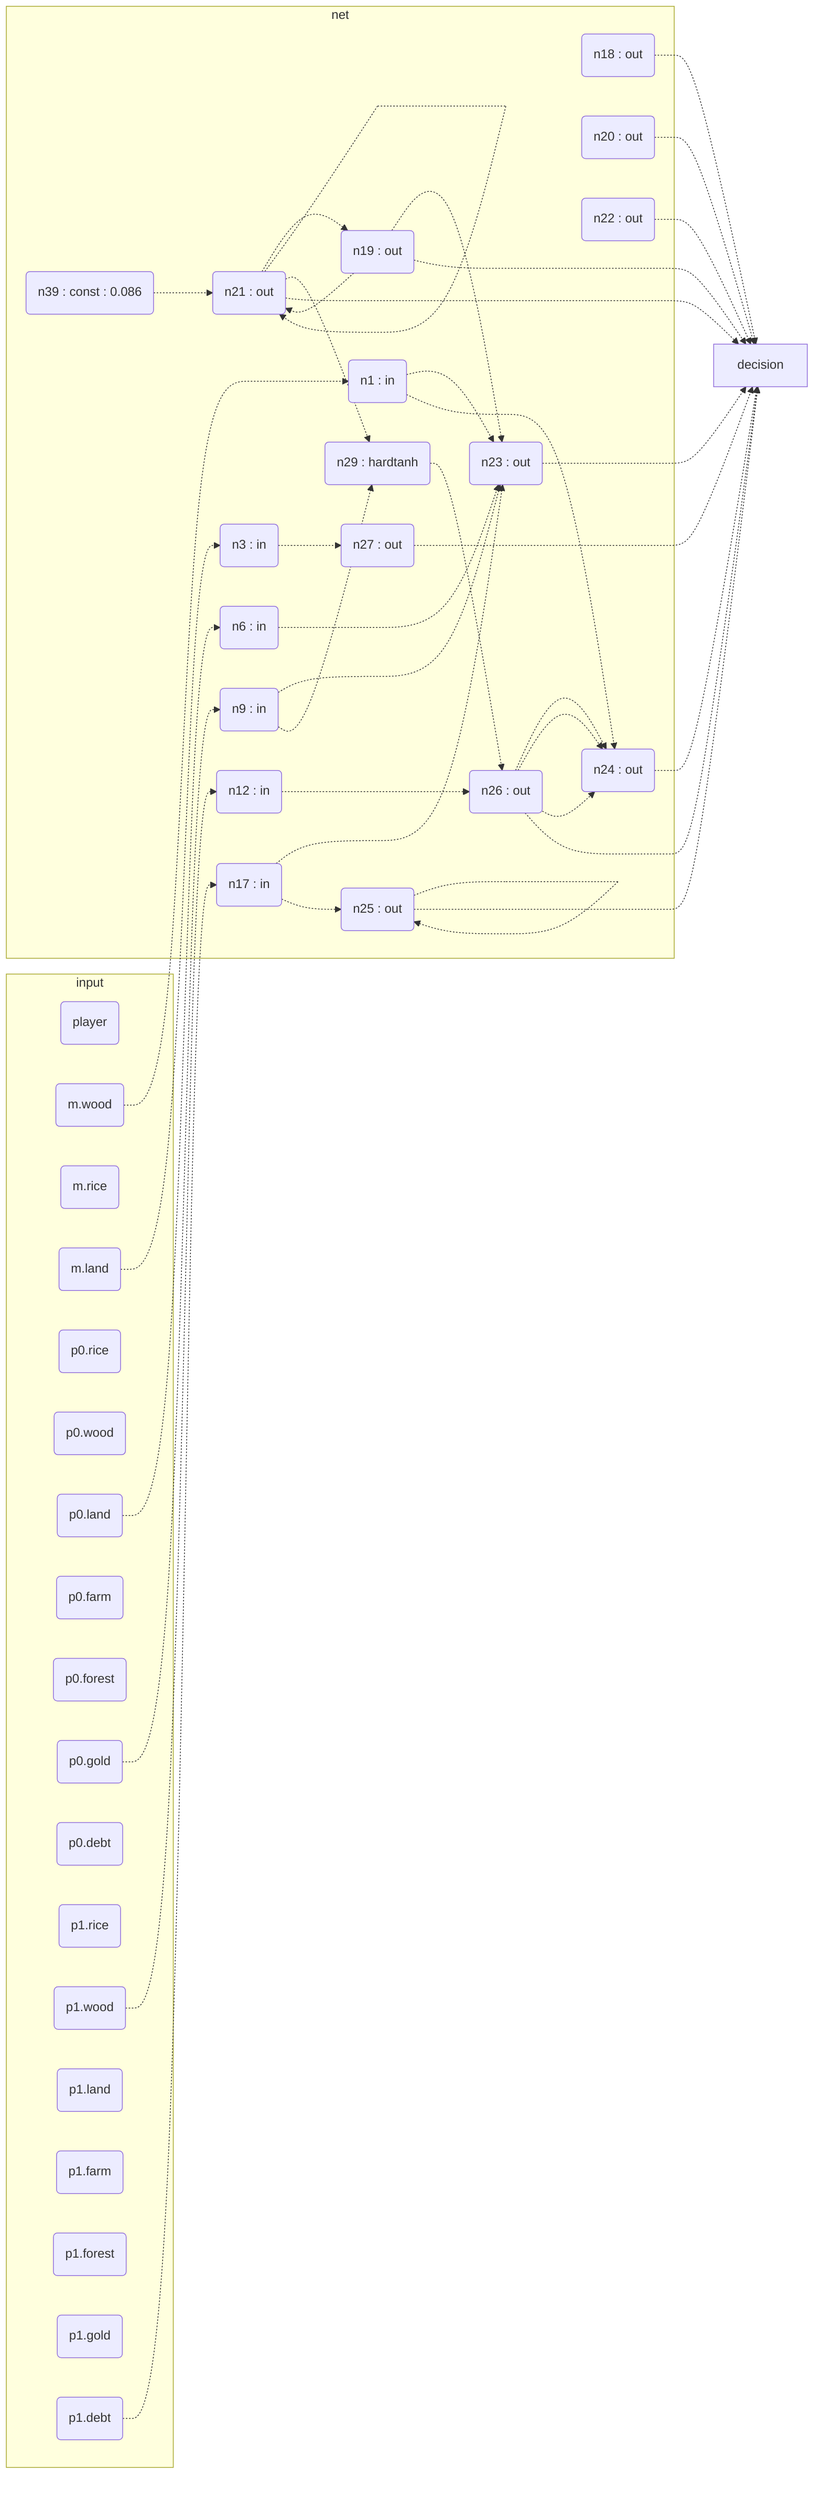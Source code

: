 flowchart LR
subgraph input
i0(player)
i1(m.wood)
i2(m.rice)
i3(m.land)
i4(p0.rice)
i5(p0.wood)
i6(p0.land)
i7(p0.farm)
i8(p0.forest)
i9(p0.gold)
i10(p0.debt)
i11(p1.rice)
i12(p1.wood)
i13(p1.land)
i14(p1.farm)
i15(p1.forest)
i16(p1.gold)
i17(p1.debt)
end
subgraph net
i1 -.-> n1 
n1(n1 : in)
i3 -.-> n3 
n3(n3 : in)
i6 -.-> n6 
n6(n6 : in)
i9 -.-> n9 
n9(n9 : in)
i12 -.-> n12 
n12(n12 : in)
i17 -.-> n17 
n17(n17 : in)
n18(n18 : out)
n21 -.-> n19 
n19(n19 : out)
n20(n20 : out)
n19 -.-> n21 
n39 -.-> n21 
n21 -.-> n21 
n21(n21 : out)
n22(n22 : out)
n1 -.-> n23 
n6 -.-> n23 
n19 -.-> n23 
n9 -.-> n23 
n17 -.-> n23 
n23(n23 : out)
n26 -.-> n24 
n26 -.-> n24 
n1 -.-> n24 
n26 -.-> n24 
n24(n24 : out)
n17 -.-> n25 
n25 -.-> n25 
n25(n25 : out)
n12 -.-> n26 
n29 -.-> n26 
n26(n26 : out)
n3 -.-> n27 
n27(n27 : out)
n21 -.-> n29 
n9 -.-> n29 
n29(n29 : hardtanh)
n39(n39 : const : 0.086)
end
n18 -.-> decision
n19 -.-> decision
n20 -.-> decision
n21 -.-> decision
n22 -.-> decision
n23 -.-> decision
n24 -.-> decision
n25 -.-> decision
n26 -.-> decision
n27 -.-> decision